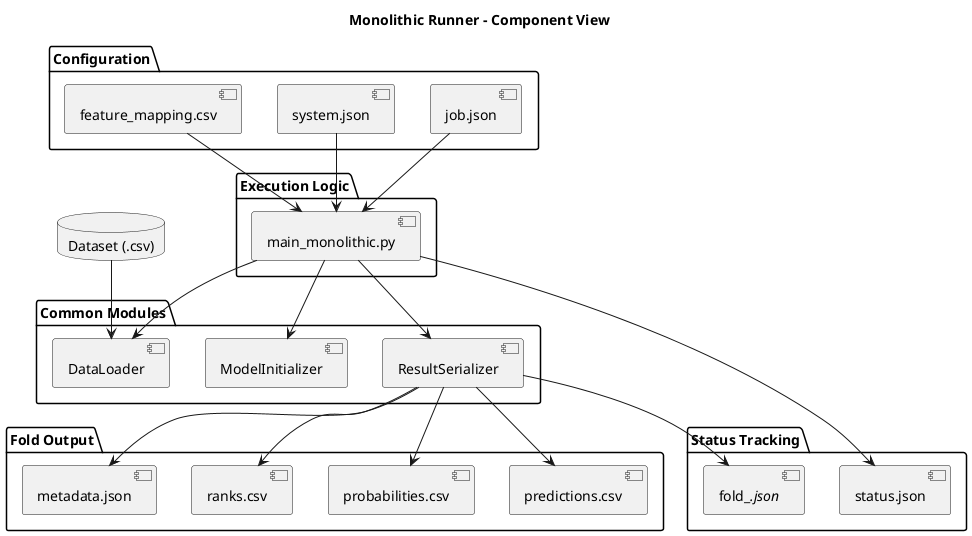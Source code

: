 @startuml
title Monolithic Runner – Component View

package "Execution Logic" {
  component "main_monolithic.py" as Runner
}

package "Common Modules" {
  [DataLoader]
  [ModelInitializer]
  [ResultSerializer]
}

package "Configuration" {
  [job.json]
  [system.json]
  [feature_mapping.csv]
}

database "Dataset (.csv)" as Dataset
folder "Fold Output" {
  [predictions.csv]
  [probabilities.csv]
  [ranks.csv]
  [metadata.json]
}
folder "Status Tracking" {
  [fold_<i>.json]
  [status.json]
}

[job.json] --> Runner
[system.json] --> Runner
[feature_mapping.csv] --> Runner
Dataset --> DataLoader
Runner --> DataLoader
Runner --> ModelInitializer
Runner --> ResultSerializer

ResultSerializer --> [predictions.csv]
ResultSerializer --> [probabilities.csv]
ResultSerializer --> [ranks.csv]
ResultSerializer --> [metadata.json]
ResultSerializer --> [fold_<i>.json]
Runner --> [status.json]

@enduml
